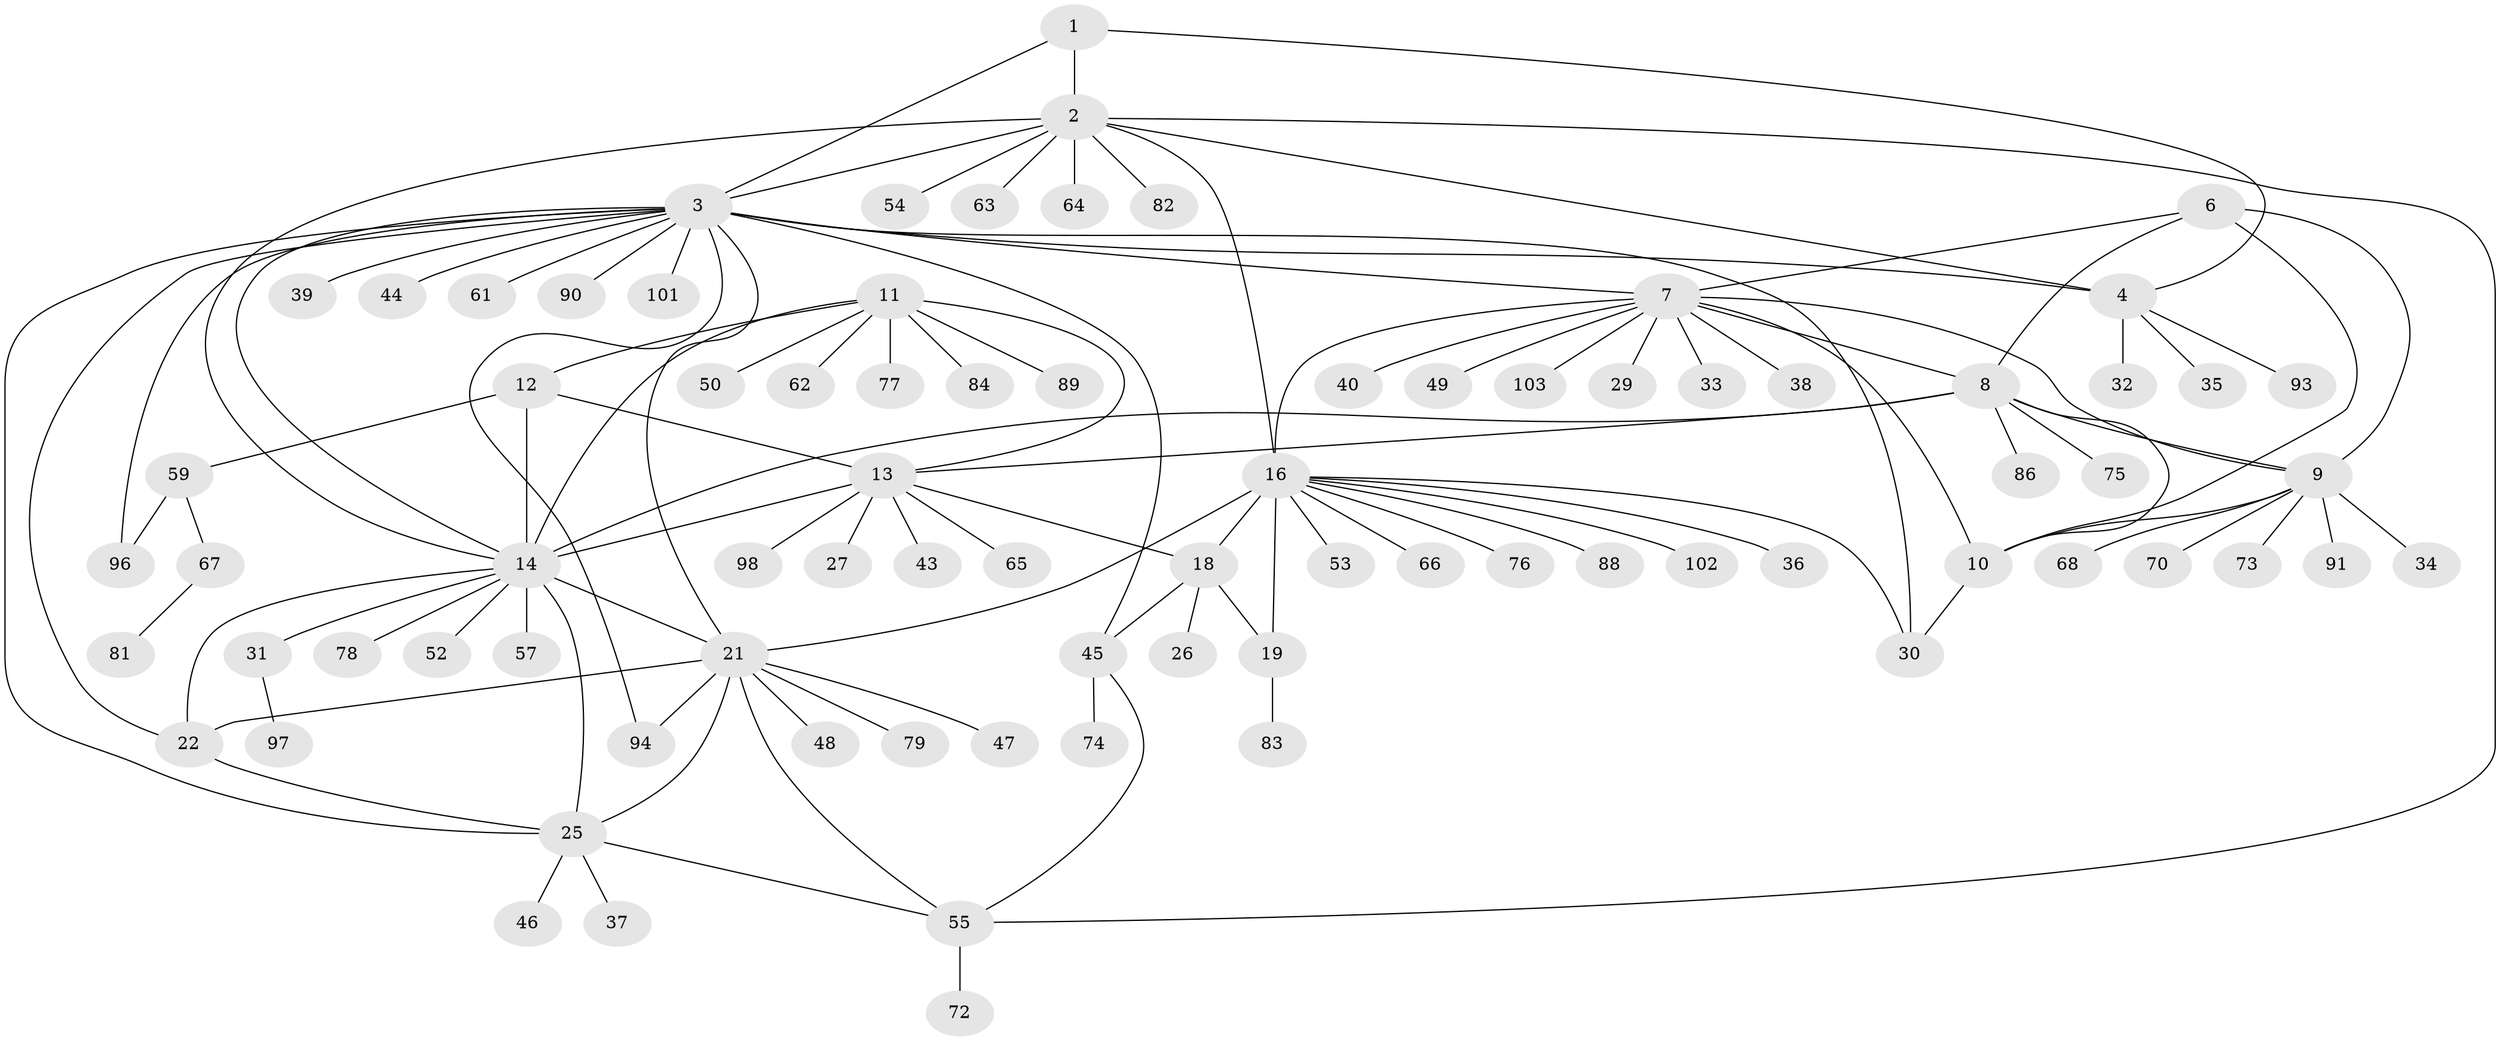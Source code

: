 // Generated by graph-tools (version 1.1) at 2025/24/03/03/25 07:24:11]
// undirected, 81 vertices, 113 edges
graph export_dot {
graph [start="1"]
  node [color=gray90,style=filled];
  1;
  2 [super="+5"];
  3 [super="+24"];
  4 [super="+92"];
  6;
  7 [super="+85"];
  8 [super="+51"];
  9 [super="+87"];
  10 [super="+69"];
  11 [super="+58"];
  12 [super="+28"];
  13 [super="+15"];
  14 [super="+23"];
  16 [super="+17"];
  18 [super="+20"];
  19 [super="+99"];
  21 [super="+100"];
  22;
  25 [super="+95"];
  26;
  27;
  29 [super="+60"];
  30 [super="+41"];
  31;
  32;
  33 [super="+42"];
  34;
  35;
  36;
  37;
  38;
  39;
  40;
  43;
  44;
  45;
  46;
  47;
  48;
  49;
  50;
  52;
  53;
  54;
  55 [super="+56"];
  57;
  59;
  61;
  62;
  63;
  64;
  65;
  66;
  67 [super="+80"];
  68 [super="+71"];
  70;
  72;
  73;
  74;
  75;
  76;
  77;
  78;
  79;
  81;
  82;
  83;
  84;
  86;
  88;
  89;
  90;
  91;
  93;
  94;
  96;
  97;
  98;
  101;
  102;
  103;
  1 -- 2 [weight=2];
  1 -- 3;
  1 -- 4;
  2 -- 3 [weight=2];
  2 -- 4 [weight=2];
  2 -- 54;
  2 -- 64;
  2 -- 82;
  2 -- 14;
  2 -- 16;
  2 -- 55;
  2 -- 63;
  3 -- 4;
  3 -- 7;
  3 -- 30;
  3 -- 44;
  3 -- 90;
  3 -- 94;
  3 -- 96;
  3 -- 101;
  3 -- 39;
  3 -- 45;
  3 -- 21;
  3 -- 22;
  3 -- 25;
  3 -- 61;
  3 -- 14;
  4 -- 32;
  4 -- 35;
  4 -- 93;
  6 -- 7;
  6 -- 8;
  6 -- 9;
  6 -- 10;
  7 -- 8;
  7 -- 9;
  7 -- 10;
  7 -- 16;
  7 -- 29;
  7 -- 33;
  7 -- 38;
  7 -- 40;
  7 -- 49;
  7 -- 103;
  8 -- 9;
  8 -- 10;
  8 -- 75;
  8 -- 86;
  8 -- 13;
  8 -- 14;
  9 -- 10;
  9 -- 34;
  9 -- 68;
  9 -- 70;
  9 -- 73;
  9 -- 91;
  10 -- 30;
  11 -- 12;
  11 -- 13 [weight=2];
  11 -- 14;
  11 -- 50;
  11 -- 62;
  11 -- 77;
  11 -- 84;
  11 -- 89;
  12 -- 13 [weight=2];
  12 -- 14;
  12 -- 59;
  13 -- 14 [weight=2];
  13 -- 27;
  13 -- 65;
  13 -- 98;
  13 -- 18;
  13 -- 43;
  14 -- 78;
  14 -- 52;
  14 -- 21;
  14 -- 22;
  14 -- 25;
  14 -- 57;
  14 -- 31;
  16 -- 18 [weight=4];
  16 -- 19 [weight=2];
  16 -- 21;
  16 -- 53;
  16 -- 66;
  16 -- 88;
  16 -- 36;
  16 -- 102;
  16 -- 76;
  16 -- 30;
  18 -- 19 [weight=2];
  18 -- 26;
  18 -- 45;
  19 -- 83;
  21 -- 22;
  21 -- 25;
  21 -- 47;
  21 -- 48;
  21 -- 79;
  21 -- 94;
  21 -- 55;
  22 -- 25;
  25 -- 37;
  25 -- 46;
  25 -- 55;
  31 -- 97;
  45 -- 55;
  45 -- 74;
  55 -- 72;
  59 -- 67;
  59 -- 96;
  67 -- 81;
}
